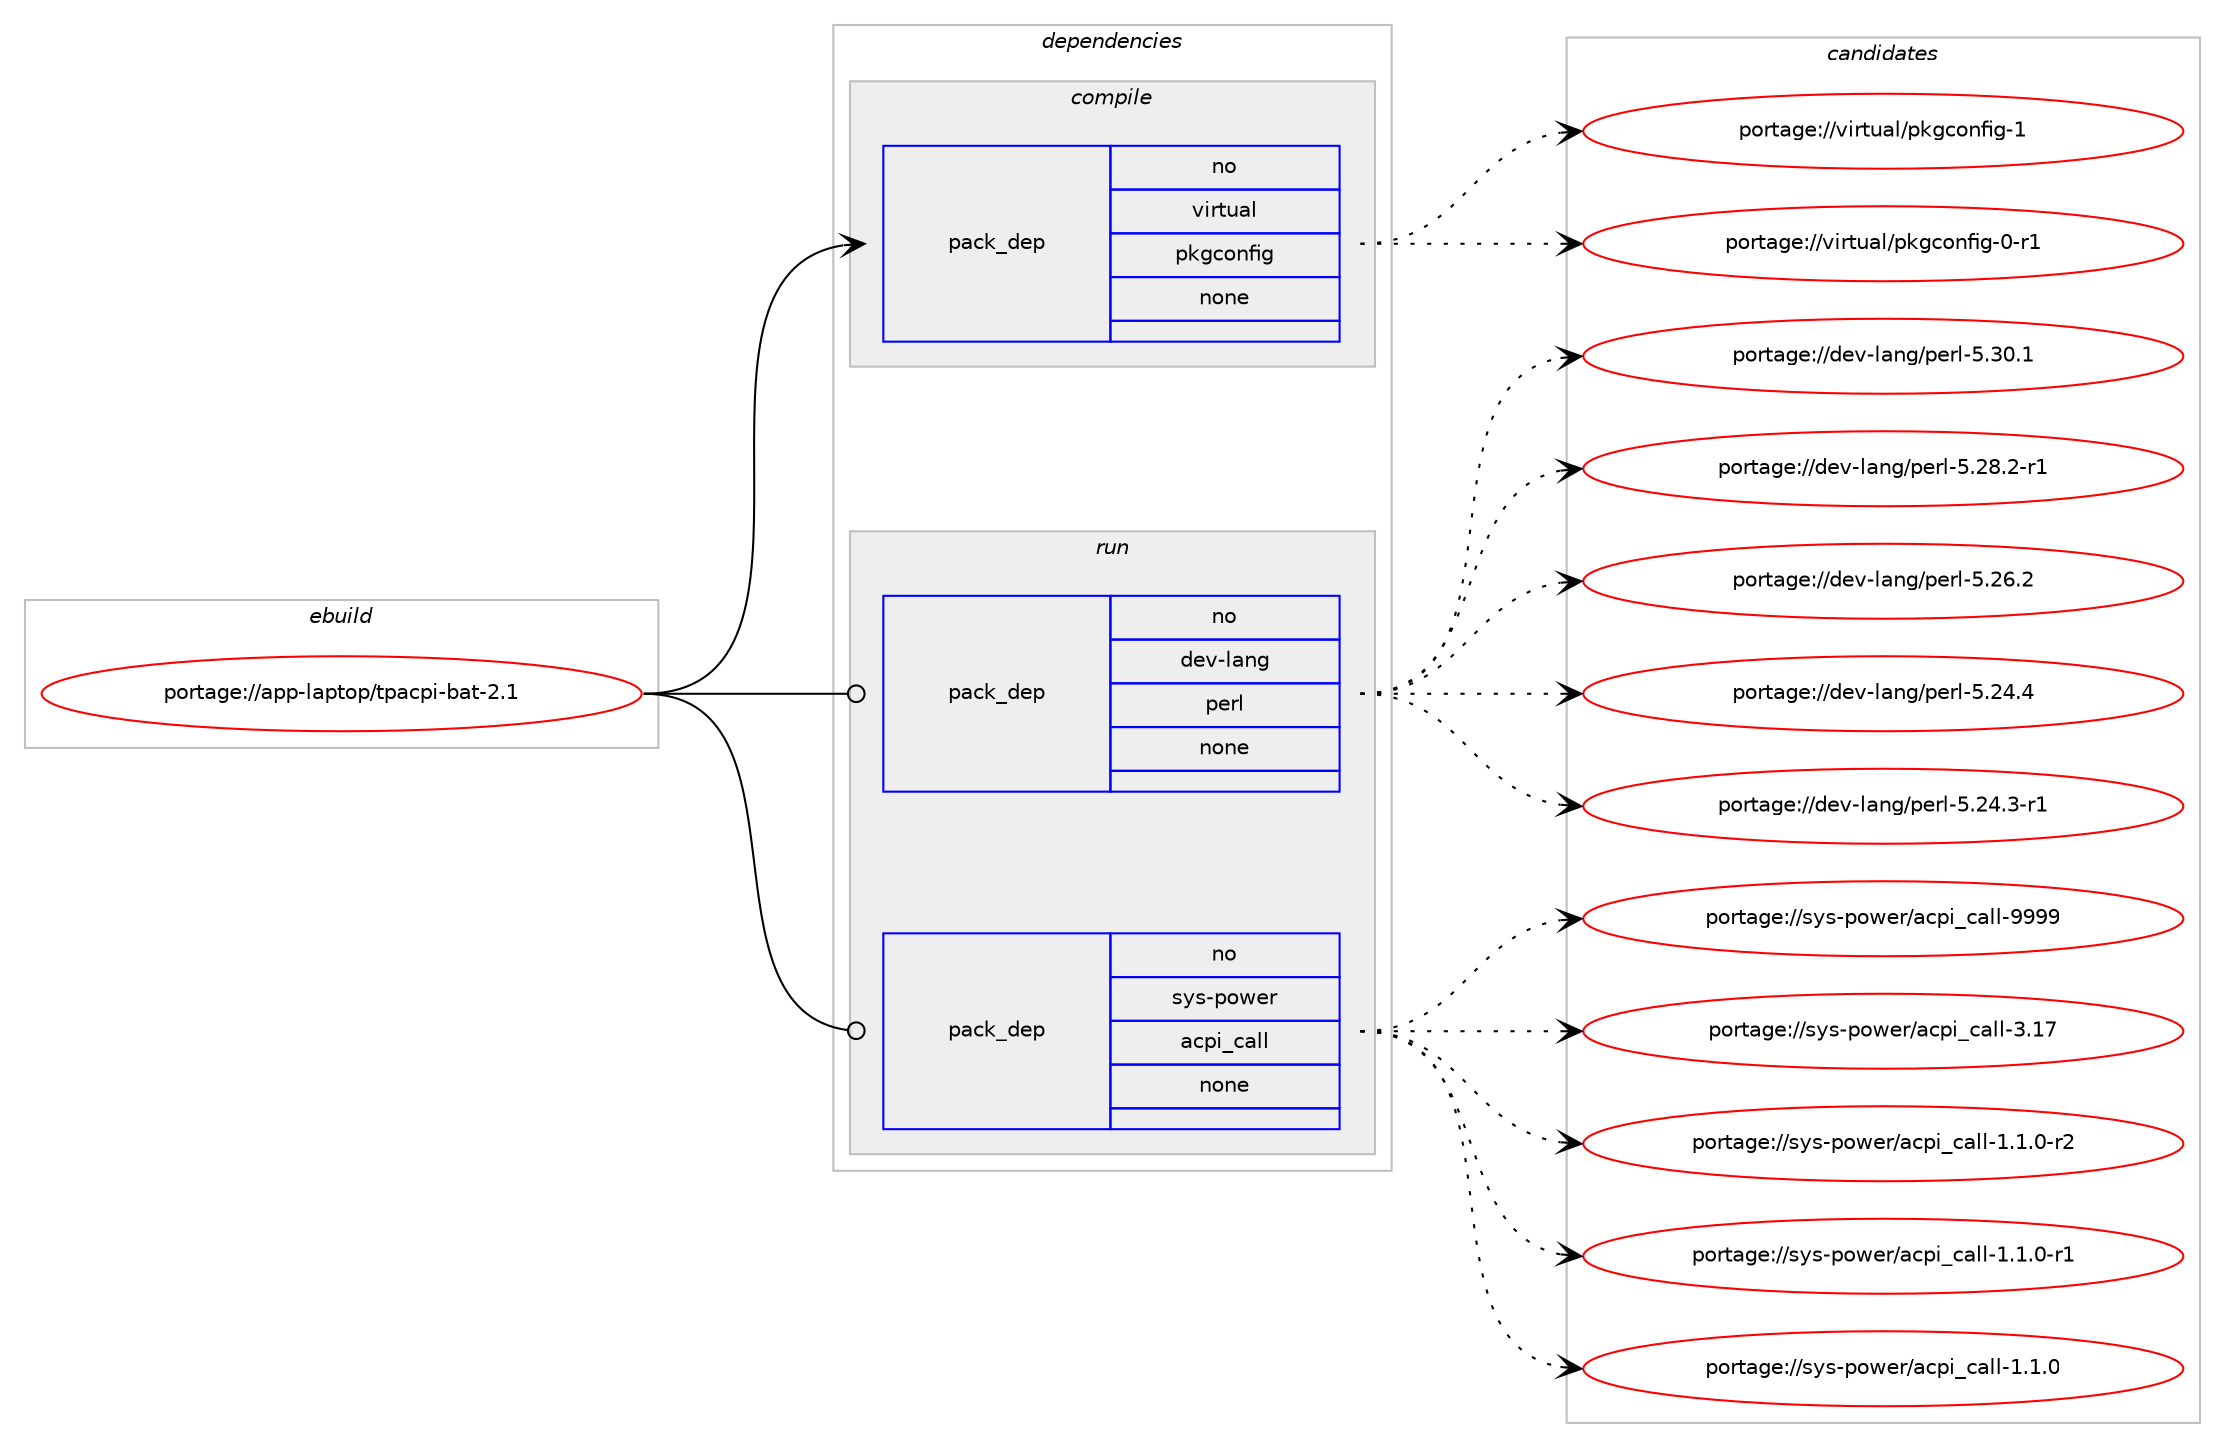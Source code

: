 digraph prolog {

# *************
# Graph options
# *************

newrank=true;
concentrate=true;
compound=true;
graph [rankdir=LR,fontname=Helvetica,fontsize=10,ranksep=1.5];#, ranksep=2.5, nodesep=0.2];
edge  [arrowhead=vee];
node  [fontname=Helvetica,fontsize=10];

# **********
# The ebuild
# **********

subgraph cluster_leftcol {
color=gray;
label=<<i>ebuild</i>>;
id [label="portage://app-laptop/tpacpi-bat-2.1", color=red, width=4, href="../app-laptop/tpacpi-bat-2.1.svg"];
}

# ****************
# The dependencies
# ****************

subgraph cluster_midcol {
color=gray;
label=<<i>dependencies</i>>;
subgraph cluster_compile {
fillcolor="#eeeeee";
style=filled;
label=<<i>compile</i>>;
subgraph pack463547 {
dependency616151 [label=<<TABLE BORDER="0" CELLBORDER="1" CELLSPACING="0" CELLPADDING="4" WIDTH="220"><TR><TD ROWSPAN="6" CELLPADDING="30">pack_dep</TD></TR><TR><TD WIDTH="110">no</TD></TR><TR><TD>virtual</TD></TR><TR><TD>pkgconfig</TD></TR><TR><TD>none</TD></TR><TR><TD></TD></TR></TABLE>>, shape=none, color=blue];
}
id:e -> dependency616151:w [weight=20,style="solid",arrowhead="vee"];
}
subgraph cluster_compileandrun {
fillcolor="#eeeeee";
style=filled;
label=<<i>compile and run</i>>;
}
subgraph cluster_run {
fillcolor="#eeeeee";
style=filled;
label=<<i>run</i>>;
subgraph pack463548 {
dependency616152 [label=<<TABLE BORDER="0" CELLBORDER="1" CELLSPACING="0" CELLPADDING="4" WIDTH="220"><TR><TD ROWSPAN="6" CELLPADDING="30">pack_dep</TD></TR><TR><TD WIDTH="110">no</TD></TR><TR><TD>dev-lang</TD></TR><TR><TD>perl</TD></TR><TR><TD>none</TD></TR><TR><TD></TD></TR></TABLE>>, shape=none, color=blue];
}
id:e -> dependency616152:w [weight=20,style="solid",arrowhead="odot"];
subgraph pack463549 {
dependency616153 [label=<<TABLE BORDER="0" CELLBORDER="1" CELLSPACING="0" CELLPADDING="4" WIDTH="220"><TR><TD ROWSPAN="6" CELLPADDING="30">pack_dep</TD></TR><TR><TD WIDTH="110">no</TD></TR><TR><TD>sys-power</TD></TR><TR><TD>acpi_call</TD></TR><TR><TD>none</TD></TR><TR><TD></TD></TR></TABLE>>, shape=none, color=blue];
}
id:e -> dependency616153:w [weight=20,style="solid",arrowhead="odot"];
}
}

# **************
# The candidates
# **************

subgraph cluster_choices {
rank=same;
color=gray;
label=<<i>candidates</i>>;

subgraph choice463547 {
color=black;
nodesep=1;
choice1181051141161179710847112107103991111101021051034549 [label="portage://virtual/pkgconfig-1", color=red, width=4,href="../virtual/pkgconfig-1.svg"];
choice11810511411611797108471121071039911111010210510345484511449 [label="portage://virtual/pkgconfig-0-r1", color=red, width=4,href="../virtual/pkgconfig-0-r1.svg"];
dependency616151:e -> choice1181051141161179710847112107103991111101021051034549:w [style=dotted,weight="100"];
dependency616151:e -> choice11810511411611797108471121071039911111010210510345484511449:w [style=dotted,weight="100"];
}
subgraph choice463548 {
color=black;
nodesep=1;
choice10010111845108971101034711210111410845534651484649 [label="portage://dev-lang/perl-5.30.1", color=red, width=4,href="../dev-lang/perl-5.30.1.svg"];
choice100101118451089711010347112101114108455346505646504511449 [label="portage://dev-lang/perl-5.28.2-r1", color=red, width=4,href="../dev-lang/perl-5.28.2-r1.svg"];
choice10010111845108971101034711210111410845534650544650 [label="portage://dev-lang/perl-5.26.2", color=red, width=4,href="../dev-lang/perl-5.26.2.svg"];
choice10010111845108971101034711210111410845534650524652 [label="portage://dev-lang/perl-5.24.4", color=red, width=4,href="../dev-lang/perl-5.24.4.svg"];
choice100101118451089711010347112101114108455346505246514511449 [label="portage://dev-lang/perl-5.24.3-r1", color=red, width=4,href="../dev-lang/perl-5.24.3-r1.svg"];
dependency616152:e -> choice10010111845108971101034711210111410845534651484649:w [style=dotted,weight="100"];
dependency616152:e -> choice100101118451089711010347112101114108455346505646504511449:w [style=dotted,weight="100"];
dependency616152:e -> choice10010111845108971101034711210111410845534650544650:w [style=dotted,weight="100"];
dependency616152:e -> choice10010111845108971101034711210111410845534650524652:w [style=dotted,weight="100"];
dependency616152:e -> choice100101118451089711010347112101114108455346505246514511449:w [style=dotted,weight="100"];
}
subgraph choice463549 {
color=black;
nodesep=1;
choice115121115451121111191011144797991121059599971081084557575757 [label="portage://sys-power/acpi_call-9999", color=red, width=4,href="../sys-power/acpi_call-9999.svg"];
choice115121115451121111191011144797991121059599971081084551464955 [label="portage://sys-power/acpi_call-3.17", color=red, width=4,href="../sys-power/acpi_call-3.17.svg"];
choice115121115451121111191011144797991121059599971081084549464946484511450 [label="portage://sys-power/acpi_call-1.1.0-r2", color=red, width=4,href="../sys-power/acpi_call-1.1.0-r2.svg"];
choice115121115451121111191011144797991121059599971081084549464946484511449 [label="portage://sys-power/acpi_call-1.1.0-r1", color=red, width=4,href="../sys-power/acpi_call-1.1.0-r1.svg"];
choice11512111545112111119101114479799112105959997108108454946494648 [label="portage://sys-power/acpi_call-1.1.0", color=red, width=4,href="../sys-power/acpi_call-1.1.0.svg"];
dependency616153:e -> choice115121115451121111191011144797991121059599971081084557575757:w [style=dotted,weight="100"];
dependency616153:e -> choice115121115451121111191011144797991121059599971081084551464955:w [style=dotted,weight="100"];
dependency616153:e -> choice115121115451121111191011144797991121059599971081084549464946484511450:w [style=dotted,weight="100"];
dependency616153:e -> choice115121115451121111191011144797991121059599971081084549464946484511449:w [style=dotted,weight="100"];
dependency616153:e -> choice11512111545112111119101114479799112105959997108108454946494648:w [style=dotted,weight="100"];
}
}

}
